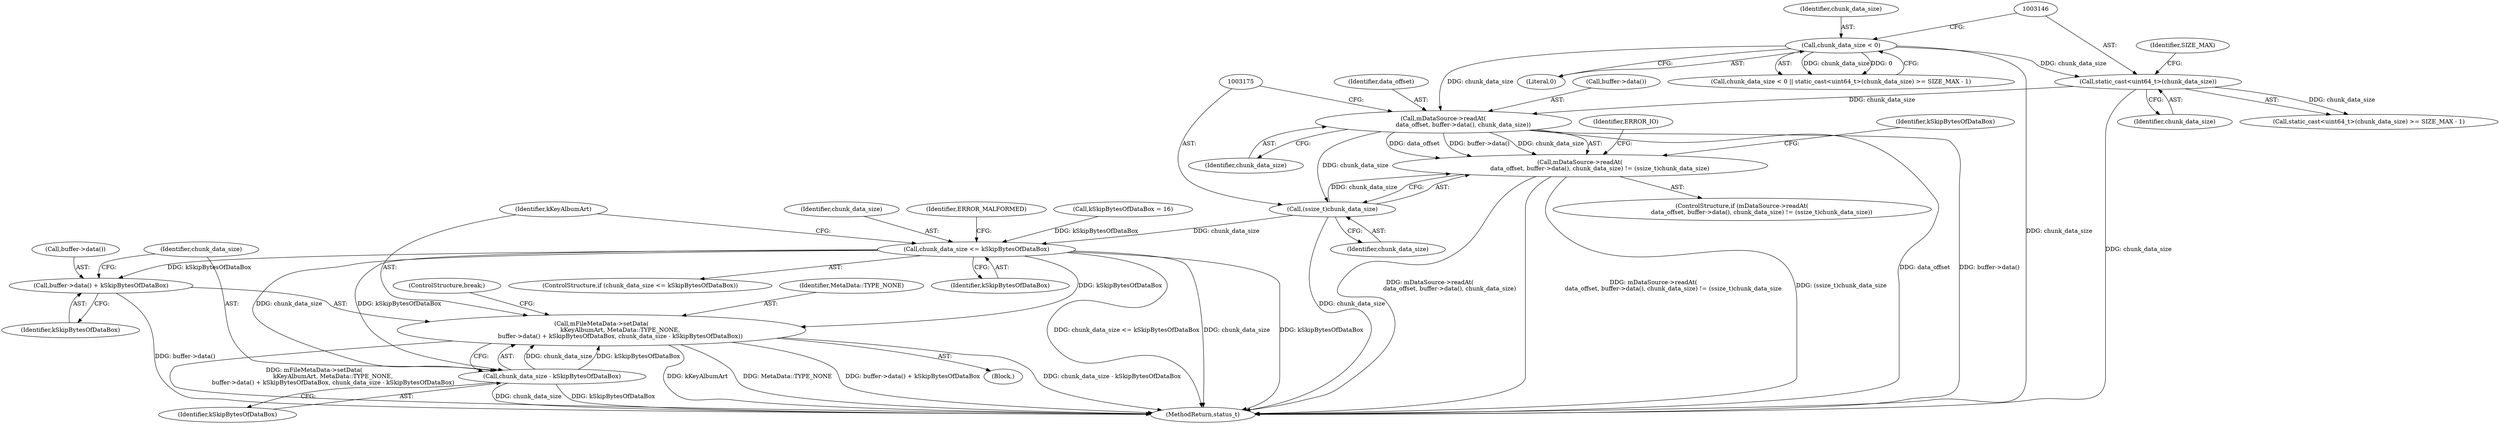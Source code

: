 digraph "0_Android_e7142a0703bc93f75e213e96ebc19000022afed9@API" {
"1003170" [label="(Call,mDataSource->readAt(\n                     data_offset, buffer->data(), chunk_data_size))"];
"1003145" [label="(Call,static_cast<uint64_t>(chunk_data_size))"];
"1003141" [label="(Call,chunk_data_size < 0)"];
"1003169" [label="(Call,mDataSource->readAt(\n                     data_offset, buffer->data(), chunk_data_size) != (ssize_t)chunk_data_size)"];
"1003174" [label="(Call,(ssize_t)chunk_data_size)"];
"1003185" [label="(Call,chunk_data_size <= kSkipBytesOfDataBox)"];
"1003191" [label="(Call,mFileMetaData->setData(\n                    kKeyAlbumArt, MetaData::TYPE_NONE,\n                    buffer->data() + kSkipBytesOfDataBox, chunk_data_size - kSkipBytesOfDataBox))"];
"1003194" [label="(Call,buffer->data() + kSkipBytesOfDataBox)"];
"1003197" [label="(Call,chunk_data_size - kSkipBytesOfDataBox)"];
"1003149" [label="(Identifier,SIZE_MAX)"];
"1003182" [label="(Identifier,kSkipBytesOfDataBox)"];
"1003173" [label="(Identifier,chunk_data_size)"];
"1003138" [label="(Block,)"];
"1003199" [label="(Identifier,kSkipBytesOfDataBox)"];
"1003198" [label="(Identifier,chunk_data_size)"];
"1003185" [label="(Call,chunk_data_size <= kSkipBytesOfDataBox)"];
"1003171" [label="(Identifier,data_offset)"];
"1003174" [label="(Call,(ssize_t)chunk_data_size)"];
"1003143" [label="(Literal,0)"];
"1003190" [label="(Identifier,ERROR_MALFORMED)"];
"1003196" [label="(Identifier,kSkipBytesOfDataBox)"];
"1003192" [label="(Identifier,kKeyAlbumArt)"];
"1003140" [label="(Call,chunk_data_size < 0 || static_cast<uint64_t>(chunk_data_size) >= SIZE_MAX - 1)"];
"1003168" [label="(ControlStructure,if (mDataSource->readAt(\n                     data_offset, buffer->data(), chunk_data_size) != (ssize_t)chunk_data_size))"];
"1003181" [label="(Call,kSkipBytesOfDataBox = 16)"];
"1003195" [label="(Call,buffer->data())"];
"1003200" [label="(ControlStructure,break;)"];
"1003141" [label="(Call,chunk_data_size < 0)"];
"1003147" [label="(Identifier,chunk_data_size)"];
"1003193" [label="(Identifier,MetaData::TYPE_NONE)"];
"1003184" [label="(ControlStructure,if (chunk_data_size <= kSkipBytesOfDataBox))"];
"1003186" [label="(Identifier,chunk_data_size)"];
"1003197" [label="(Call,chunk_data_size - kSkipBytesOfDataBox)"];
"1003187" [label="(Identifier,kSkipBytesOfDataBox)"];
"1003169" [label="(Call,mDataSource->readAt(\n                     data_offset, buffer->data(), chunk_data_size) != (ssize_t)chunk_data_size)"];
"1003179" [label="(Identifier,ERROR_IO)"];
"1003275" [label="(MethodReturn,status_t)"];
"1003176" [label="(Identifier,chunk_data_size)"];
"1003142" [label="(Identifier,chunk_data_size)"];
"1003194" [label="(Call,buffer->data() + kSkipBytesOfDataBox)"];
"1003172" [label="(Call,buffer->data())"];
"1003191" [label="(Call,mFileMetaData->setData(\n                    kKeyAlbumArt, MetaData::TYPE_NONE,\n                    buffer->data() + kSkipBytesOfDataBox, chunk_data_size - kSkipBytesOfDataBox))"];
"1003145" [label="(Call,static_cast<uint64_t>(chunk_data_size))"];
"1003170" [label="(Call,mDataSource->readAt(\n                     data_offset, buffer->data(), chunk_data_size))"];
"1003144" [label="(Call,static_cast<uint64_t>(chunk_data_size) >= SIZE_MAX - 1)"];
"1003170" -> "1003169"  [label="AST: "];
"1003170" -> "1003173"  [label="CFG: "];
"1003171" -> "1003170"  [label="AST: "];
"1003172" -> "1003170"  [label="AST: "];
"1003173" -> "1003170"  [label="AST: "];
"1003175" -> "1003170"  [label="CFG: "];
"1003170" -> "1003275"  [label="DDG: buffer->data()"];
"1003170" -> "1003275"  [label="DDG: data_offset"];
"1003170" -> "1003169"  [label="DDG: data_offset"];
"1003170" -> "1003169"  [label="DDG: buffer->data()"];
"1003170" -> "1003169"  [label="DDG: chunk_data_size"];
"1003145" -> "1003170"  [label="DDG: chunk_data_size"];
"1003141" -> "1003170"  [label="DDG: chunk_data_size"];
"1003170" -> "1003174"  [label="DDG: chunk_data_size"];
"1003145" -> "1003144"  [label="AST: "];
"1003145" -> "1003147"  [label="CFG: "];
"1003146" -> "1003145"  [label="AST: "];
"1003147" -> "1003145"  [label="AST: "];
"1003149" -> "1003145"  [label="CFG: "];
"1003145" -> "1003275"  [label="DDG: chunk_data_size"];
"1003145" -> "1003144"  [label="DDG: chunk_data_size"];
"1003141" -> "1003145"  [label="DDG: chunk_data_size"];
"1003141" -> "1003140"  [label="AST: "];
"1003141" -> "1003143"  [label="CFG: "];
"1003142" -> "1003141"  [label="AST: "];
"1003143" -> "1003141"  [label="AST: "];
"1003146" -> "1003141"  [label="CFG: "];
"1003140" -> "1003141"  [label="CFG: "];
"1003141" -> "1003275"  [label="DDG: chunk_data_size"];
"1003141" -> "1003140"  [label="DDG: chunk_data_size"];
"1003141" -> "1003140"  [label="DDG: 0"];
"1003169" -> "1003168"  [label="AST: "];
"1003169" -> "1003174"  [label="CFG: "];
"1003174" -> "1003169"  [label="AST: "];
"1003179" -> "1003169"  [label="CFG: "];
"1003182" -> "1003169"  [label="CFG: "];
"1003169" -> "1003275"  [label="DDG: (ssize_t)chunk_data_size"];
"1003169" -> "1003275"  [label="DDG: mDataSource->readAt(\n                     data_offset, buffer->data(), chunk_data_size)"];
"1003169" -> "1003275"  [label="DDG: mDataSource->readAt(\n                     data_offset, buffer->data(), chunk_data_size) != (ssize_t)chunk_data_size"];
"1003174" -> "1003169"  [label="DDG: chunk_data_size"];
"1003174" -> "1003176"  [label="CFG: "];
"1003175" -> "1003174"  [label="AST: "];
"1003176" -> "1003174"  [label="AST: "];
"1003174" -> "1003275"  [label="DDG: chunk_data_size"];
"1003174" -> "1003185"  [label="DDG: chunk_data_size"];
"1003185" -> "1003184"  [label="AST: "];
"1003185" -> "1003187"  [label="CFG: "];
"1003186" -> "1003185"  [label="AST: "];
"1003187" -> "1003185"  [label="AST: "];
"1003190" -> "1003185"  [label="CFG: "];
"1003192" -> "1003185"  [label="CFG: "];
"1003185" -> "1003275"  [label="DDG: chunk_data_size"];
"1003185" -> "1003275"  [label="DDG: kSkipBytesOfDataBox"];
"1003185" -> "1003275"  [label="DDG: chunk_data_size <= kSkipBytesOfDataBox"];
"1003181" -> "1003185"  [label="DDG: kSkipBytesOfDataBox"];
"1003185" -> "1003191"  [label="DDG: kSkipBytesOfDataBox"];
"1003185" -> "1003194"  [label="DDG: kSkipBytesOfDataBox"];
"1003185" -> "1003197"  [label="DDG: chunk_data_size"];
"1003185" -> "1003197"  [label="DDG: kSkipBytesOfDataBox"];
"1003191" -> "1003138"  [label="AST: "];
"1003191" -> "1003197"  [label="CFG: "];
"1003192" -> "1003191"  [label="AST: "];
"1003193" -> "1003191"  [label="AST: "];
"1003194" -> "1003191"  [label="AST: "];
"1003197" -> "1003191"  [label="AST: "];
"1003200" -> "1003191"  [label="CFG: "];
"1003191" -> "1003275"  [label="DDG: chunk_data_size - kSkipBytesOfDataBox"];
"1003191" -> "1003275"  [label="DDG: mFileMetaData->setData(\n                    kKeyAlbumArt, MetaData::TYPE_NONE,\n                    buffer->data() + kSkipBytesOfDataBox, chunk_data_size - kSkipBytesOfDataBox)"];
"1003191" -> "1003275"  [label="DDG: kKeyAlbumArt"];
"1003191" -> "1003275"  [label="DDG: MetaData::TYPE_NONE"];
"1003191" -> "1003275"  [label="DDG: buffer->data() + kSkipBytesOfDataBox"];
"1003197" -> "1003191"  [label="DDG: chunk_data_size"];
"1003197" -> "1003191"  [label="DDG: kSkipBytesOfDataBox"];
"1003194" -> "1003196"  [label="CFG: "];
"1003195" -> "1003194"  [label="AST: "];
"1003196" -> "1003194"  [label="AST: "];
"1003198" -> "1003194"  [label="CFG: "];
"1003194" -> "1003275"  [label="DDG: buffer->data()"];
"1003197" -> "1003199"  [label="CFG: "];
"1003198" -> "1003197"  [label="AST: "];
"1003199" -> "1003197"  [label="AST: "];
"1003197" -> "1003275"  [label="DDG: chunk_data_size"];
"1003197" -> "1003275"  [label="DDG: kSkipBytesOfDataBox"];
}
